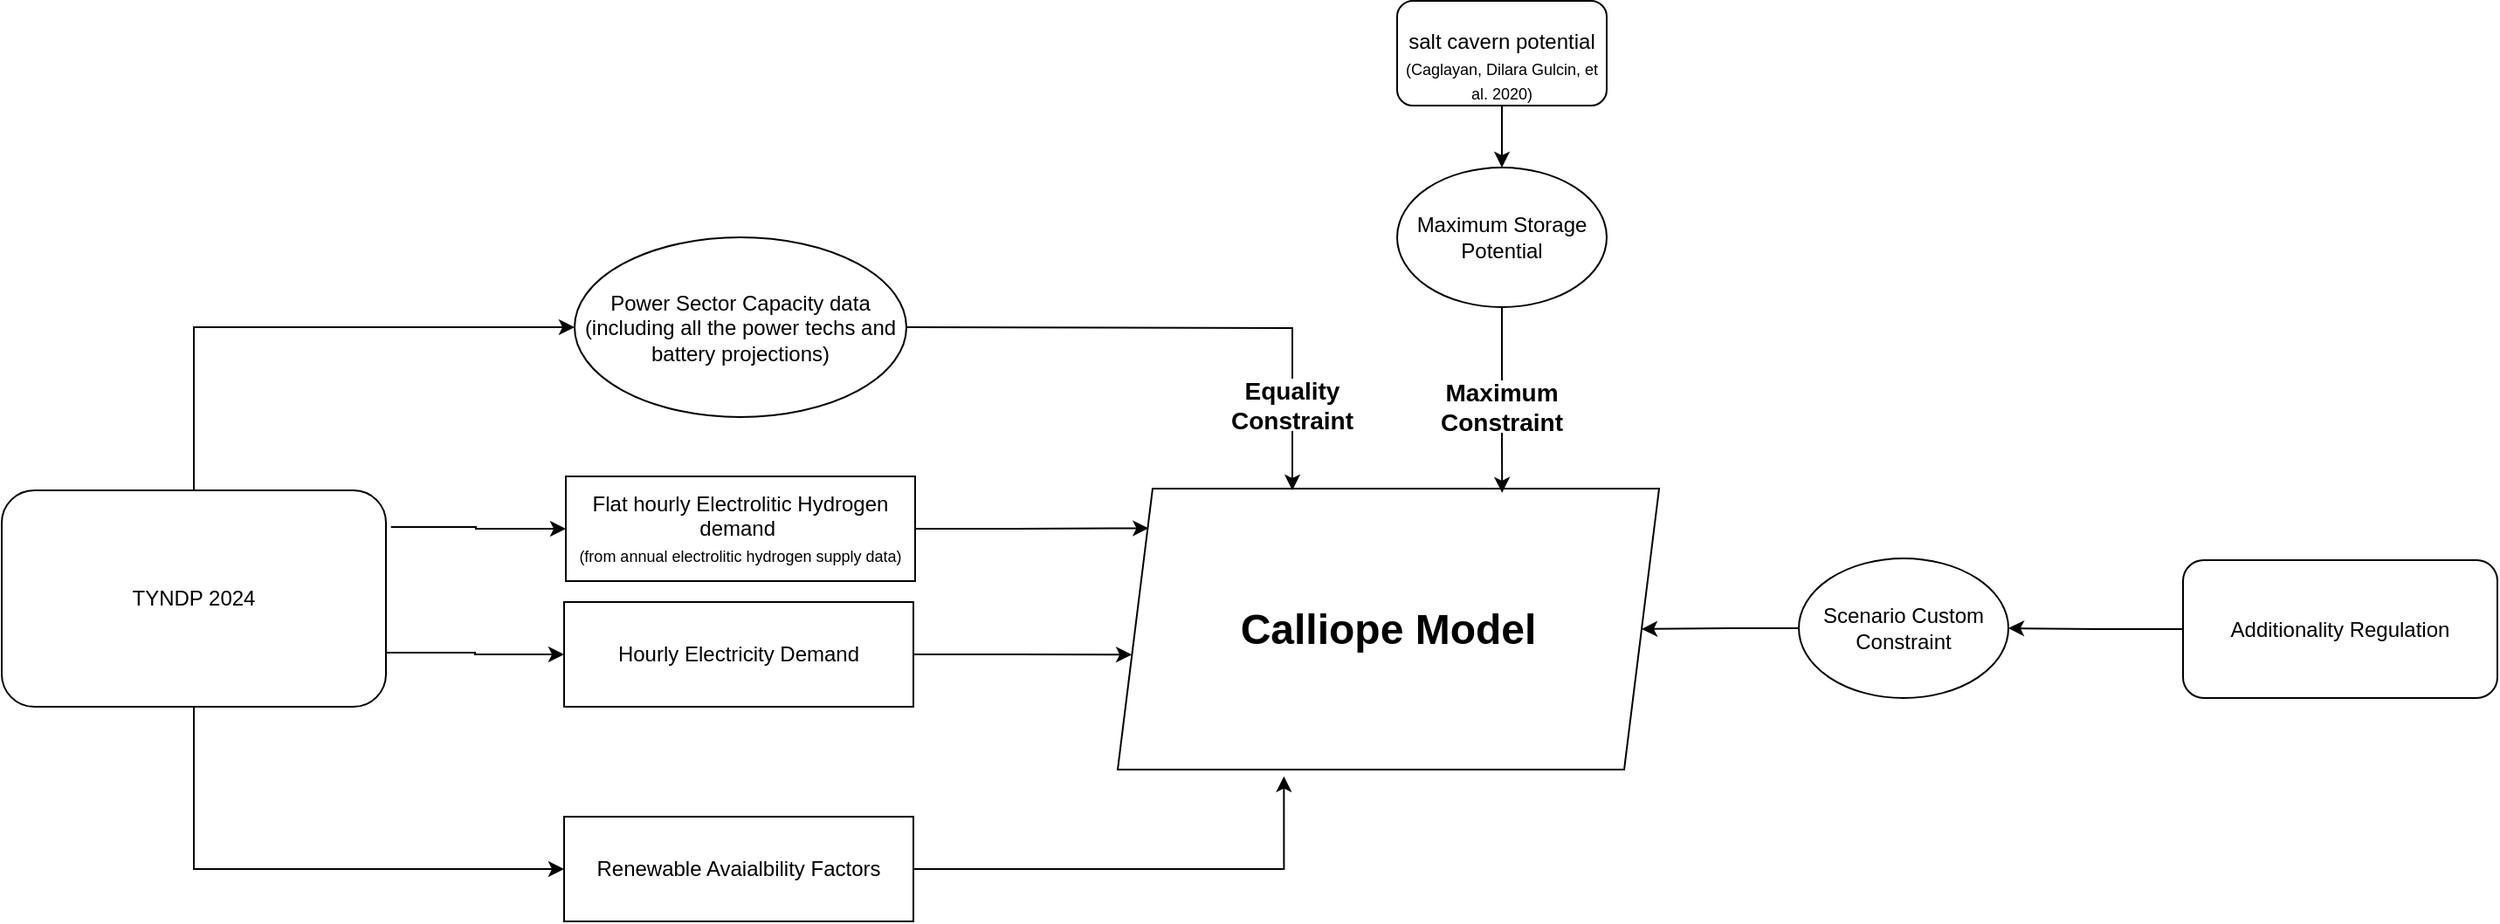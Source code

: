 <mxfile version="25.0.1">
  <diagram name="Page-1" id="WPpZJfMJTmWMVJod0Qd_">
    <mxGraphModel dx="2918" dy="2008" grid="1" gridSize="10" guides="1" tooltips="1" connect="1" arrows="1" fold="1" page="1" pageScale="1" pageWidth="850" pageHeight="1100" math="0" shadow="0">
      <root>
        <mxCell id="0" />
        <mxCell id="1" parent="0" />
        <mxCell id="JA-8IfDikwryvuSQAZaI-3" value="Flat hourly Electrolitic Hydrogen demand&amp;nbsp;&lt;div&gt;&lt;font style=&quot;font-size: 9px;&quot;&gt;(from annual electrolitic hydrogen supply data)&lt;/font&gt;&lt;/div&gt;" style="rounded=0;whiteSpace=wrap;html=1;" parent="1" vertex="1">
          <mxGeometry x="184" y="202" width="200" height="60" as="geometry" />
        </mxCell>
        <mxCell id="iWcmuNhnE22Qy_n3SRqi-5" value="" style="edgeStyle=orthogonalEdgeStyle;rounded=0;orthogonalLoop=1;jettySize=auto;html=1;exitX=1.013;exitY=0.169;exitDx=0;exitDy=0;exitPerimeter=0;" edge="1" parent="1" source="iWcmuNhnE22Qy_n3SRqi-28" target="JA-8IfDikwryvuSQAZaI-3">
          <mxGeometry relative="1" as="geometry">
            <mxPoint x="97" y="240" as="sourcePoint" />
          </mxGeometry>
        </mxCell>
        <mxCell id="iWcmuNhnE22Qy_n3SRqi-24" style="edgeStyle=orthogonalEdgeStyle;rounded=0;orthogonalLoop=1;jettySize=auto;html=1;exitX=0.5;exitY=0;exitDx=0;exitDy=0;entryX=0;entryY=0.5;entryDx=0;entryDy=0;" edge="1" parent="1" source="iWcmuNhnE22Qy_n3SRqi-28" target="iWcmuNhnE22Qy_n3SRqi-22">
          <mxGeometry relative="1" as="geometry">
            <mxPoint x="97" y="225" as="sourcePoint" />
          </mxGeometry>
        </mxCell>
        <mxCell id="iWcmuNhnE22Qy_n3SRqi-60" style="edgeStyle=orthogonalEdgeStyle;rounded=0;orthogonalLoop=1;jettySize=auto;html=1;exitX=1;exitY=0.5;exitDx=0;exitDy=0;entryX=0.307;entryY=1.024;entryDx=0;entryDy=0;entryPerimeter=0;" edge="1" parent="1" source="iWcmuNhnE22Qy_n3SRqi-2" target="iWcmuNhnE22Qy_n3SRqi-33">
          <mxGeometry relative="1" as="geometry" />
        </mxCell>
        <mxCell id="iWcmuNhnE22Qy_n3SRqi-2" value="Renewable Avaialbility Factors" style="rounded=0;whiteSpace=wrap;html=1;" vertex="1" parent="1">
          <mxGeometry x="183" y="397" width="200" height="60" as="geometry" />
        </mxCell>
        <mxCell id="iWcmuNhnE22Qy_n3SRqi-22" value="Power Sector Capacity data (including all the power techs and battery projections)" style="ellipse;whiteSpace=wrap;html=1;" vertex="1" parent="1">
          <mxGeometry x="189" y="65" width="190" height="103" as="geometry" />
        </mxCell>
        <mxCell id="iWcmuNhnE22Qy_n3SRqi-25" value="Maximum Storage Potential" style="ellipse;whiteSpace=wrap;html=1;" vertex="1" parent="1">
          <mxGeometry x="660" y="25" width="120" height="80" as="geometry" />
        </mxCell>
        <mxCell id="iWcmuNhnE22Qy_n3SRqi-53" style="edgeStyle=orthogonalEdgeStyle;rounded=0;orthogonalLoop=1;jettySize=auto;html=1;exitX=0.5;exitY=1;exitDx=0;exitDy=0;entryX=0;entryY=0.5;entryDx=0;entryDy=0;" edge="1" parent="1" source="iWcmuNhnE22Qy_n3SRqi-28" target="iWcmuNhnE22Qy_n3SRqi-2">
          <mxGeometry relative="1" as="geometry" />
        </mxCell>
        <mxCell id="iWcmuNhnE22Qy_n3SRqi-59" style="edgeStyle=orthogonalEdgeStyle;rounded=0;orthogonalLoop=1;jettySize=auto;html=1;exitX=1;exitY=0.75;exitDx=0;exitDy=0;entryX=0;entryY=0.5;entryDx=0;entryDy=0;" edge="1" parent="1" source="iWcmuNhnE22Qy_n3SRqi-28" target="iWcmuNhnE22Qy_n3SRqi-58">
          <mxGeometry relative="1" as="geometry" />
        </mxCell>
        <mxCell id="iWcmuNhnE22Qy_n3SRqi-28" value="TYNDP 2024" style="rounded=1;whiteSpace=wrap;html=1;" vertex="1" parent="1">
          <mxGeometry x="-139" y="210" width="220" height="124" as="geometry" />
        </mxCell>
        <mxCell id="iWcmuNhnE22Qy_n3SRqi-40" value="" style="edgeStyle=orthogonalEdgeStyle;rounded=0;orthogonalLoop=1;jettySize=auto;html=1;" edge="1" parent="1" source="iWcmuNhnE22Qy_n3SRqi-32" target="iWcmuNhnE22Qy_n3SRqi-25">
          <mxGeometry relative="1" as="geometry" />
        </mxCell>
        <mxCell id="iWcmuNhnE22Qy_n3SRqi-32" value="&lt;div&gt;&lt;br&gt;&lt;/div&gt;&lt;div&gt;&lt;div&gt;salt cavern potential&lt;/div&gt;&lt;div&gt;&lt;font style=&quot;font-size: 9px;&quot;&gt;(Caglayan, Dilara Gulcin, et al. 2020)&lt;/font&gt;&lt;/div&gt;&lt;/div&gt;" style="rounded=1;whiteSpace=wrap;html=1;" vertex="1" parent="1">
          <mxGeometry x="660" y="-70.5" width="120" height="60" as="geometry" />
        </mxCell>
        <mxCell id="iWcmuNhnE22Qy_n3SRqi-33" value="&lt;b&gt;&lt;font style=&quot;font-size: 24px;&quot;&gt;Calliope Model&lt;/font&gt;&lt;/b&gt;" style="shape=parallelogram;perimeter=parallelogramPerimeter;whiteSpace=wrap;html=1;fixedSize=1;" vertex="1" parent="1">
          <mxGeometry x="500" y="209" width="310" height="161" as="geometry" />
        </mxCell>
        <mxCell id="iWcmuNhnE22Qy_n3SRqi-41" style="edgeStyle=orthogonalEdgeStyle;rounded=0;orthogonalLoop=1;jettySize=auto;html=1;exitX=0.5;exitY=1;exitDx=0;exitDy=0;entryX=0.71;entryY=0.015;entryDx=0;entryDy=0;entryPerimeter=0;" edge="1" parent="1" source="iWcmuNhnE22Qy_n3SRqi-46" target="iWcmuNhnE22Qy_n3SRqi-33">
          <mxGeometry relative="1" as="geometry" />
        </mxCell>
        <mxCell id="iWcmuNhnE22Qy_n3SRqi-46" value="&lt;b&gt;&lt;font style=&quot;font-size: 14px;&quot;&gt;Maximum Constraint&lt;/font&gt;&lt;/b&gt;" style="text;html=1;align=center;verticalAlign=middle;whiteSpace=wrap;rounded=0;" vertex="1" parent="1">
          <mxGeometry x="690" y="147" width="60" height="30" as="geometry" />
        </mxCell>
        <mxCell id="iWcmuNhnE22Qy_n3SRqi-49" value="" style="endArrow=none;html=1;rounded=0;entryX=0.5;entryY=1;entryDx=0;entryDy=0;exitX=0.5;exitY=0;exitDx=0;exitDy=0;" edge="1" parent="1" source="iWcmuNhnE22Qy_n3SRqi-46" target="iWcmuNhnE22Qy_n3SRqi-25">
          <mxGeometry width="50" height="50" relative="1" as="geometry">
            <mxPoint x="620" y="220" as="sourcePoint" />
            <mxPoint x="670" y="170" as="targetPoint" />
          </mxGeometry>
        </mxCell>
        <mxCell id="iWcmuNhnE22Qy_n3SRqi-50" value="&lt;b&gt;&lt;font style=&quot;font-size: 14px;&quot;&gt;Equality Constraint&lt;/font&gt;&lt;/b&gt;" style="text;html=1;align=center;verticalAlign=middle;whiteSpace=wrap;rounded=0;" vertex="1" parent="1">
          <mxGeometry x="570" y="146" width="60" height="30" as="geometry" />
        </mxCell>
        <mxCell id="iWcmuNhnE22Qy_n3SRqi-51" value="" style="endArrow=none;html=1;rounded=0;entryX=1;entryY=0.5;entryDx=0;entryDy=0;exitX=0.5;exitY=0;exitDx=0;exitDy=0;" edge="1" parent="1" source="iWcmuNhnE22Qy_n3SRqi-50" target="iWcmuNhnE22Qy_n3SRqi-22">
          <mxGeometry width="50" height="50" relative="1" as="geometry">
            <mxPoint x="570" y="80" as="sourcePoint" />
            <mxPoint x="620" y="30" as="targetPoint" />
            <Array as="points">
              <mxPoint x="600" y="117" />
            </Array>
          </mxGeometry>
        </mxCell>
        <mxCell id="iWcmuNhnE22Qy_n3SRqi-52" style="edgeStyle=orthogonalEdgeStyle;rounded=0;orthogonalLoop=1;jettySize=auto;html=1;exitX=0.5;exitY=1;exitDx=0;exitDy=0;" edge="1" parent="1" source="iWcmuNhnE22Qy_n3SRqi-50">
          <mxGeometry relative="1" as="geometry">
            <mxPoint x="600" y="210" as="targetPoint" />
          </mxGeometry>
        </mxCell>
        <mxCell id="iWcmuNhnE22Qy_n3SRqi-57" value="" style="edgeStyle=orthogonalEdgeStyle;rounded=0;orthogonalLoop=1;jettySize=auto;html=1;" edge="1" parent="1" source="iWcmuNhnE22Qy_n3SRqi-54" target="iWcmuNhnE22Qy_n3SRqi-33">
          <mxGeometry relative="1" as="geometry" />
        </mxCell>
        <mxCell id="iWcmuNhnE22Qy_n3SRqi-54" value="Scenario Custom Constraint" style="ellipse;whiteSpace=wrap;html=1;" vertex="1" parent="1">
          <mxGeometry x="890" y="249" width="120" height="80" as="geometry" />
        </mxCell>
        <mxCell id="iWcmuNhnE22Qy_n3SRqi-58" value="Hourly Electricity Demand" style="rounded=0;whiteSpace=wrap;html=1;" vertex="1" parent="1">
          <mxGeometry x="183" y="274" width="200" height="60" as="geometry" />
        </mxCell>
        <mxCell id="iWcmuNhnE22Qy_n3SRqi-61" style="edgeStyle=orthogonalEdgeStyle;rounded=0;orthogonalLoop=1;jettySize=auto;html=1;exitX=1;exitY=0.5;exitDx=0;exitDy=0;entryX=0.057;entryY=0.141;entryDx=0;entryDy=0;entryPerimeter=0;" edge="1" parent="1" source="JA-8IfDikwryvuSQAZaI-3" target="iWcmuNhnE22Qy_n3SRqi-33">
          <mxGeometry relative="1" as="geometry" />
        </mxCell>
        <mxCell id="iWcmuNhnE22Qy_n3SRqi-62" style="edgeStyle=orthogonalEdgeStyle;rounded=0;orthogonalLoop=1;jettySize=auto;html=1;exitX=1;exitY=0.5;exitDx=0;exitDy=0;entryX=0.026;entryY=0.591;entryDx=0;entryDy=0;entryPerimeter=0;" edge="1" parent="1" source="iWcmuNhnE22Qy_n3SRqi-58" target="iWcmuNhnE22Qy_n3SRqi-33">
          <mxGeometry relative="1" as="geometry" />
        </mxCell>
        <mxCell id="iWcmuNhnE22Qy_n3SRqi-64" value="" style="edgeStyle=orthogonalEdgeStyle;rounded=0;orthogonalLoop=1;jettySize=auto;html=1;" edge="1" parent="1" source="iWcmuNhnE22Qy_n3SRqi-63" target="iWcmuNhnE22Qy_n3SRqi-54">
          <mxGeometry relative="1" as="geometry" />
        </mxCell>
        <mxCell id="iWcmuNhnE22Qy_n3SRqi-63" value="&lt;div&gt;Additionality Regulation&lt;/div&gt;" style="rounded=1;whiteSpace=wrap;html=1;" vertex="1" parent="1">
          <mxGeometry x="1110" y="250" width="180" height="79" as="geometry" />
        </mxCell>
      </root>
    </mxGraphModel>
  </diagram>
</mxfile>
